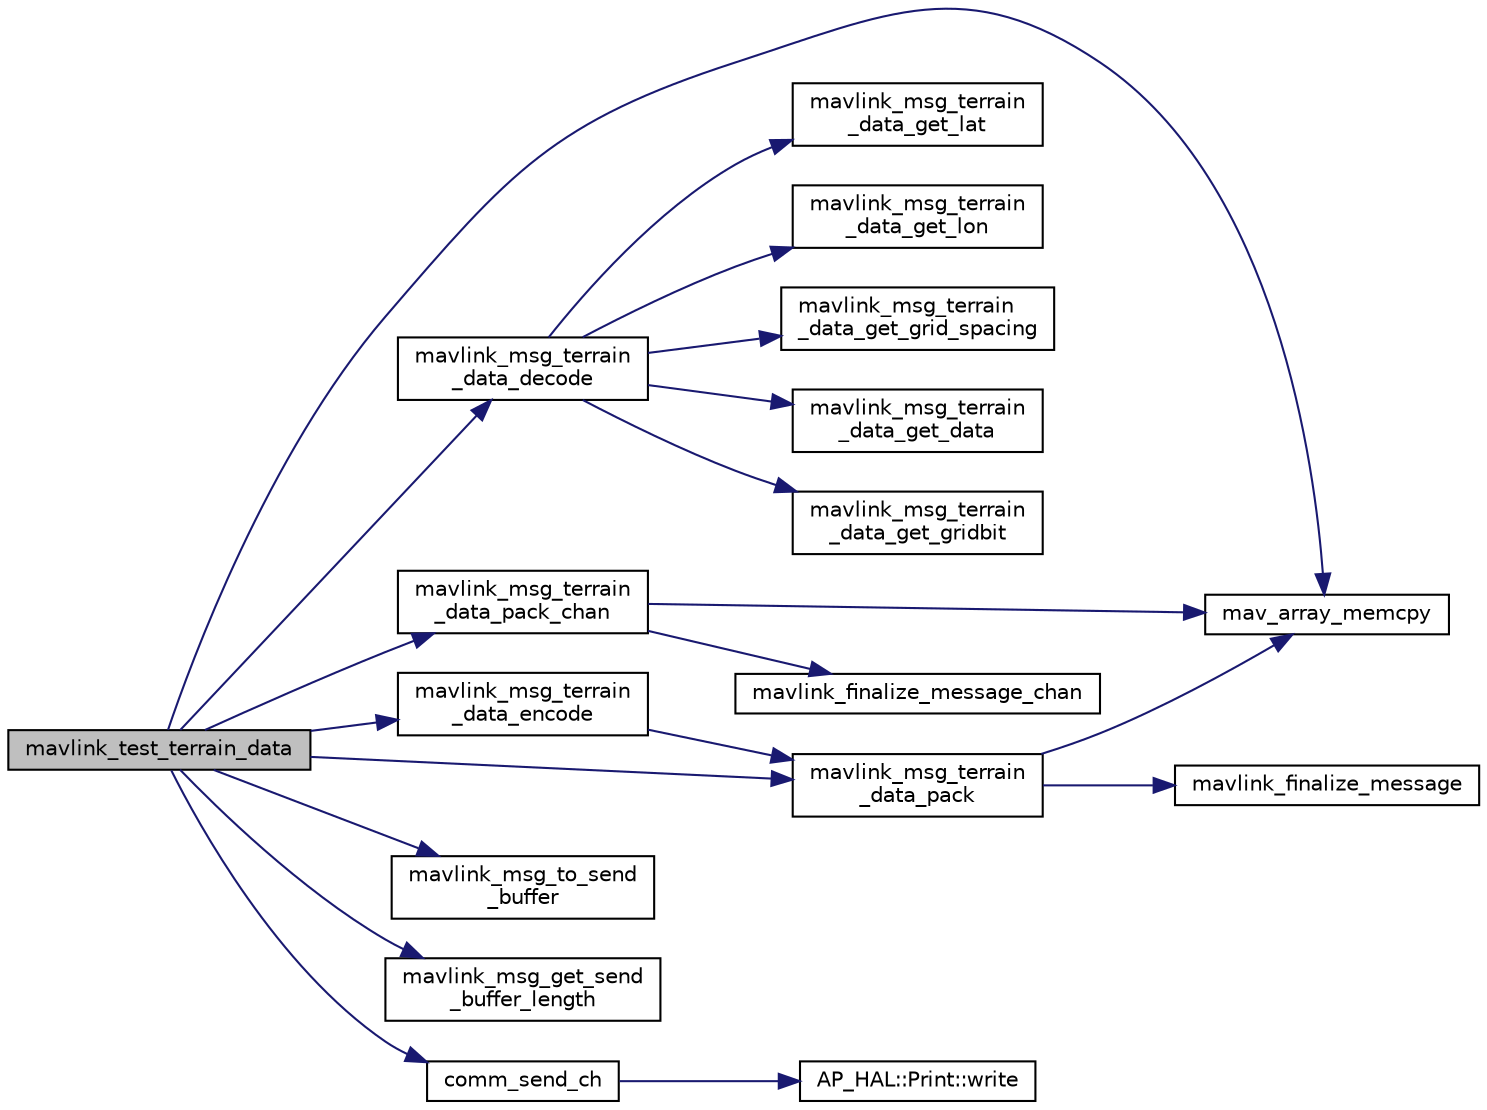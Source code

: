 digraph "mavlink_test_terrain_data"
{
 // INTERACTIVE_SVG=YES
  edge [fontname="Helvetica",fontsize="10",labelfontname="Helvetica",labelfontsize="10"];
  node [fontname="Helvetica",fontsize="10",shape=record];
  rankdir="LR";
  Node1 [label="mavlink_test_terrain_data",height=0.2,width=0.4,color="black", fillcolor="grey75", style="filled" fontcolor="black"];
  Node1 -> Node2 [color="midnightblue",fontsize="10",style="solid",fontname="Helvetica"];
  Node2 [label="mav_array_memcpy",height=0.2,width=0.4,color="black", fillcolor="white", style="filled",URL="$v0_89_2protocol_8h.html#a4486c3d5854cac1cb6a0fb1cc5ba570c"];
  Node1 -> Node3 [color="midnightblue",fontsize="10",style="solid",fontname="Helvetica"];
  Node3 [label="mavlink_msg_terrain\l_data_encode",height=0.2,width=0.4,color="black", fillcolor="white", style="filled",URL="$mavlink__msg__terrain__data_8h.html#addd3ff3da2ec52f8693d8fad93c7d9a4",tooltip="Encode a terrain_data struct. "];
  Node3 -> Node4 [color="midnightblue",fontsize="10",style="solid",fontname="Helvetica"];
  Node4 [label="mavlink_msg_terrain\l_data_pack",height=0.2,width=0.4,color="black", fillcolor="white", style="filled",URL="$mavlink__msg__terrain__data_8h.html#acd7e90f8f9d06145ec70c72162cf1bfb",tooltip="Pack a terrain_data message. "];
  Node4 -> Node2 [color="midnightblue",fontsize="10",style="solid",fontname="Helvetica"];
  Node4 -> Node5 [color="midnightblue",fontsize="10",style="solid",fontname="Helvetica"];
  Node5 [label="mavlink_finalize_message",height=0.2,width=0.4,color="black", fillcolor="white", style="filled",URL="$v0_89_2mavlink__helpers_8h.html#af3bea083c5ec83f5b6570b2bd4a817d0",tooltip="Finalize a MAVLink message with MAVLINK_COMM_0 as default channel. "];
  Node1 -> Node6 [color="midnightblue",fontsize="10",style="solid",fontname="Helvetica"];
  Node6 [label="mavlink_msg_terrain\l_data_decode",height=0.2,width=0.4,color="black", fillcolor="white", style="filled",URL="$mavlink__msg__terrain__data_8h.html#adfc5f1437a575effc61b38454b56c028",tooltip="Decode a terrain_data message into a struct. "];
  Node6 -> Node7 [color="midnightblue",fontsize="10",style="solid",fontname="Helvetica"];
  Node7 [label="mavlink_msg_terrain\l_data_get_lat",height=0.2,width=0.4,color="black", fillcolor="white", style="filled",URL="$mavlink__msg__terrain__data_8h.html#ae4d45f606b576294c25fd5599a1c1389",tooltip="Send a terrain_data message. "];
  Node6 -> Node8 [color="midnightblue",fontsize="10",style="solid",fontname="Helvetica"];
  Node8 [label="mavlink_msg_terrain\l_data_get_lon",height=0.2,width=0.4,color="black", fillcolor="white", style="filled",URL="$mavlink__msg__terrain__data_8h.html#a2cd16c58424c84ff9f5c80d6b228177d",tooltip="Get field lon from terrain_data message. "];
  Node6 -> Node9 [color="midnightblue",fontsize="10",style="solid",fontname="Helvetica"];
  Node9 [label="mavlink_msg_terrain\l_data_get_grid_spacing",height=0.2,width=0.4,color="black", fillcolor="white", style="filled",URL="$mavlink__msg__terrain__data_8h.html#a45f5bdc89ef079479e022043c2da5d8e",tooltip="Get field grid_spacing from terrain_data message. "];
  Node6 -> Node10 [color="midnightblue",fontsize="10",style="solid",fontname="Helvetica"];
  Node10 [label="mavlink_msg_terrain\l_data_get_data",height=0.2,width=0.4,color="black", fillcolor="white", style="filled",URL="$mavlink__msg__terrain__data_8h.html#a2ab73614df771c0df5e1d12f227438e5",tooltip="Get field data from terrain_data message. "];
  Node6 -> Node11 [color="midnightblue",fontsize="10",style="solid",fontname="Helvetica"];
  Node11 [label="mavlink_msg_terrain\l_data_get_gridbit",height=0.2,width=0.4,color="black", fillcolor="white", style="filled",URL="$mavlink__msg__terrain__data_8h.html#a02aeec887a715e969de1f58906057185",tooltip="Get field gridbit from terrain_data message. "];
  Node1 -> Node4 [color="midnightblue",fontsize="10",style="solid",fontname="Helvetica"];
  Node1 -> Node12 [color="midnightblue",fontsize="10",style="solid",fontname="Helvetica"];
  Node12 [label="mavlink_msg_terrain\l_data_pack_chan",height=0.2,width=0.4,color="black", fillcolor="white", style="filled",URL="$mavlink__msg__terrain__data_8h.html#af13f65ed6d08e73db95870fc390c2d61",tooltip="Pack a terrain_data message on a channel. "];
  Node12 -> Node2 [color="midnightblue",fontsize="10",style="solid",fontname="Helvetica"];
  Node12 -> Node13 [color="midnightblue",fontsize="10",style="solid",fontname="Helvetica"];
  Node13 [label="mavlink_finalize_message_chan",height=0.2,width=0.4,color="black", fillcolor="white", style="filled",URL="$v0_89_2mavlink__helpers_8h.html#aa66131138fc02101dcc73b4b556ab422",tooltip="Finalize a MAVLink message with channel assignment. "];
  Node1 -> Node14 [color="midnightblue",fontsize="10",style="solid",fontname="Helvetica"];
  Node14 [label="mavlink_msg_to_send\l_buffer",height=0.2,width=0.4,color="black", fillcolor="white", style="filled",URL="$v0_89_2mavlink__helpers_8h.html#afea0a9befa84822fd62c2899ea0d849e",tooltip="Pack a message to send it over a serial byte stream. "];
  Node1 -> Node15 [color="midnightblue",fontsize="10",style="solid",fontname="Helvetica"];
  Node15 [label="mavlink_msg_get_send\l_buffer_length",height=0.2,width=0.4,color="black", fillcolor="white", style="filled",URL="$v0_89_2protocol_8h.html#aa86c08f27aabb7a2e12a67f189f590c8",tooltip="Get the required buffer size for this message. "];
  Node1 -> Node16 [color="midnightblue",fontsize="10",style="solid",fontname="Helvetica"];
  Node16 [label="comm_send_ch",height=0.2,width=0.4,color="black", fillcolor="white", style="filled",URL="$GCS__MAVLink_8h.html#ab753873a1ee10adedd0ce246311468f8"];
  Node16 -> Node17 [color="midnightblue",fontsize="10",style="solid",fontname="Helvetica"];
  Node17 [label="AP_HAL::Print::write",height=0.2,width=0.4,color="black", fillcolor="white", style="filled",URL="$classAP__HAL_1_1Print.html#acc65391952a43334f8f5c9bef341f501"];
}

